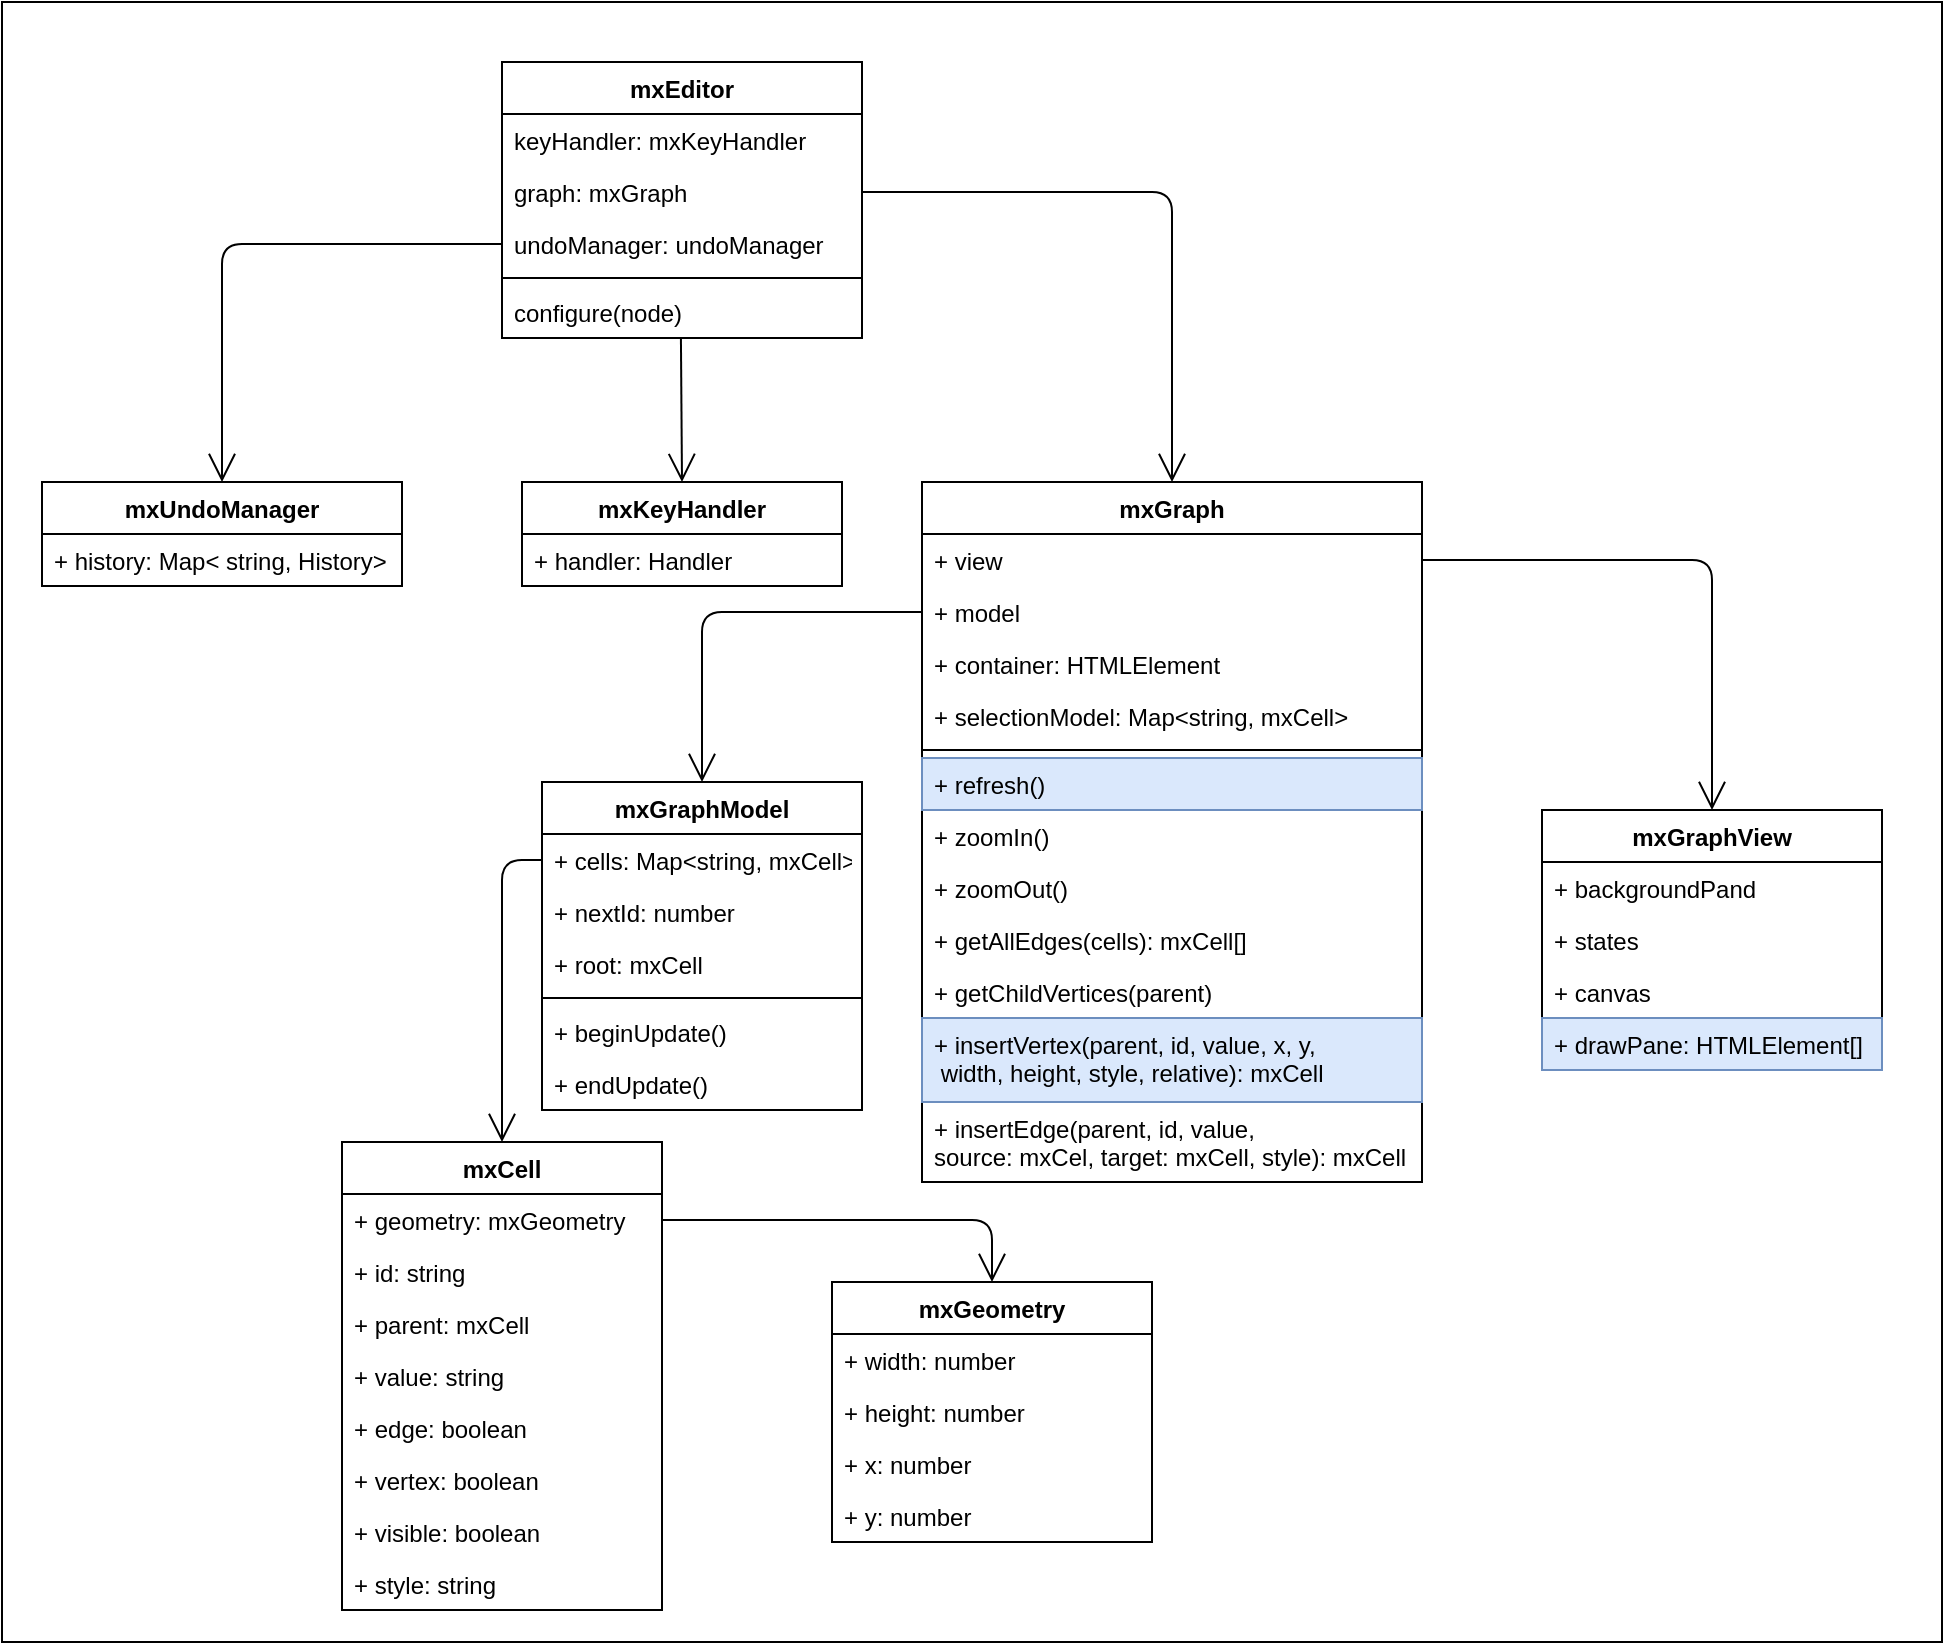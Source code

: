 <mxfile version="13.10.0" type="embed" pages="2">
    <diagram id="SYcHsaDEiGe8Jxj6V00H" name="mxGraph">
        <mxGraphModel dx="1904" dy="1549" grid="1" gridSize="10" guides="1" tooltips="1" connect="1" arrows="1" fold="1" page="1" pageScale="1" pageWidth="850" pageHeight="1100" math="0" shadow="0">
            <root>
                <mxCell id="0"/>
                <mxCell id="1" parent="0"/>
                <mxCell id="75" value="" style="rounded=0;whiteSpace=wrap;html=1;" parent="1" vertex="1">
                    <mxGeometry x="-150" y="-170" width="970" height="820" as="geometry"/>
                </mxCell>
                <mxCell id="2" value="mxGraph" style="swimlane;fontStyle=1;align=center;verticalAlign=top;childLayout=stackLayout;horizontal=1;startSize=26;horizontalStack=0;resizeParent=1;resizeParentMax=0;resizeLast=0;collapsible=1;marginBottom=0;" parent="1" vertex="1">
                    <mxGeometry x="310" y="70" width="250" height="350" as="geometry"/>
                </mxCell>
                <mxCell id="30" value="+ view" style="text;strokeColor=none;fillColor=none;align=left;verticalAlign=top;spacingLeft=4;spacingRight=4;overflow=hidden;rotatable=0;points=[[0,0.5],[1,0.5]];portConstraint=eastwest;" parent="2" vertex="1">
                    <mxGeometry y="26" width="250" height="26" as="geometry"/>
                </mxCell>
                <mxCell id="3" value="+ model" style="text;strokeColor=none;fillColor=none;align=left;verticalAlign=top;spacingLeft=4;spacingRight=4;overflow=hidden;rotatable=0;points=[[0,0.5],[1,0.5]];portConstraint=eastwest;" parent="2" vertex="1">
                    <mxGeometry y="52" width="250" height="26" as="geometry"/>
                </mxCell>
                <mxCell id="33" value="+ container: HTMLElement" style="text;strokeColor=none;fillColor=none;align=left;verticalAlign=top;spacingLeft=4;spacingRight=4;overflow=hidden;rotatable=0;points=[[0,0.5],[1,0.5]];portConstraint=eastwest;" parent="2" vertex="1">
                    <mxGeometry y="78" width="250" height="26" as="geometry"/>
                </mxCell>
                <mxCell id="34" value="+ selectionModel: Map&lt;string, mxCell&gt;" style="text;strokeColor=none;fillColor=none;align=left;verticalAlign=top;spacingLeft=4;spacingRight=4;overflow=hidden;rotatable=0;points=[[0,0.5],[1,0.5]];portConstraint=eastwest;" parent="2" vertex="1">
                    <mxGeometry y="104" width="250" height="26" as="geometry"/>
                </mxCell>
                <mxCell id="4" value="" style="line;strokeWidth=1;fillColor=none;align=left;verticalAlign=middle;spacingTop=-1;spacingLeft=3;spacingRight=3;rotatable=0;labelPosition=right;points=[];portConstraint=eastwest;" parent="2" vertex="1">
                    <mxGeometry y="130" width="250" height="8" as="geometry"/>
                </mxCell>
                <mxCell id="5" value="+ refresh()" style="text;strokeColor=#6c8ebf;fillColor=#dae8fc;align=left;verticalAlign=top;spacingLeft=4;spacingRight=4;overflow=hidden;rotatable=0;points=[[0,0.5],[1,0.5]];portConstraint=eastwest;" parent="2" vertex="1">
                    <mxGeometry y="138" width="250" height="26" as="geometry"/>
                </mxCell>
                <mxCell id="35" value="+ zoomIn()" style="text;strokeColor=none;fillColor=none;align=left;verticalAlign=top;spacingLeft=4;spacingRight=4;overflow=hidden;rotatable=0;points=[[0,0.5],[1,0.5]];portConstraint=eastwest;" parent="2" vertex="1">
                    <mxGeometry y="164" width="250" height="26" as="geometry"/>
                </mxCell>
                <mxCell id="36" value="+ zoomOut()" style="text;strokeColor=none;fillColor=none;align=left;verticalAlign=top;spacingLeft=4;spacingRight=4;overflow=hidden;rotatable=0;points=[[0,0.5],[1,0.5]];portConstraint=eastwest;" parent="2" vertex="1">
                    <mxGeometry y="190" width="250" height="26" as="geometry"/>
                </mxCell>
                <mxCell id="37" value="+ getAllEdges(cells): mxCell[]" style="text;strokeColor=none;fillColor=none;align=left;verticalAlign=top;spacingLeft=4;spacingRight=4;overflow=hidden;rotatable=0;points=[[0,0.5],[1,0.5]];portConstraint=eastwest;" parent="2" vertex="1">
                    <mxGeometry y="216" width="250" height="26" as="geometry"/>
                </mxCell>
                <mxCell id="38" value="+ getChildVertices(parent)" style="text;strokeColor=none;fillColor=none;align=left;verticalAlign=top;spacingLeft=4;spacingRight=4;overflow=hidden;rotatable=0;points=[[0,0.5],[1,0.5]];portConstraint=eastwest;" parent="2" vertex="1">
                    <mxGeometry y="242" width="250" height="26" as="geometry"/>
                </mxCell>
                <mxCell id="39" value="+ insertVertex(parent, id, value, x, y,&#10; width, height, style, relative): mxCell" style="text;strokeColor=#6c8ebf;fillColor=#dae8fc;align=left;verticalAlign=top;spacingLeft=4;spacingRight=4;overflow=hidden;rotatable=0;points=[[0,0.5],[1,0.5]];portConstraint=eastwest;" parent="2" vertex="1">
                    <mxGeometry y="268" width="250" height="42" as="geometry"/>
                </mxCell>
                <mxCell id="40" value="+ insertEdge(parent, id, value, &#10;source: mxCel, target: mxCell, style): mxCell" style="text;strokeColor=none;fillColor=none;align=left;verticalAlign=top;spacingLeft=4;spacingRight=4;overflow=hidden;rotatable=0;points=[[0,0.5],[1,0.5]];portConstraint=eastwest;" parent="2" vertex="1">
                    <mxGeometry y="310" width="250" height="40" as="geometry"/>
                </mxCell>
                <mxCell id="6" value="mxEditor" style="swimlane;fontStyle=1;align=center;verticalAlign=top;childLayout=stackLayout;horizontal=1;startSize=26;horizontalStack=0;resizeParent=1;resizeParentMax=0;resizeLast=0;collapsible=1;marginBottom=0;" parent="1" vertex="1">
                    <mxGeometry x="100" y="-140" width="180" height="138" as="geometry"/>
                </mxCell>
                <mxCell id="7" value="keyHandler: mxKeyHandler" style="text;strokeColor=none;fillColor=none;align=left;verticalAlign=top;spacingLeft=4;spacingRight=4;overflow=hidden;rotatable=0;points=[[0,0.5],[1,0.5]];portConstraint=eastwest;" parent="6" vertex="1">
                    <mxGeometry y="26" width="180" height="26" as="geometry"/>
                </mxCell>
                <mxCell id="71" value="graph: mxGraph" style="text;strokeColor=none;fillColor=none;align=left;verticalAlign=top;spacingLeft=4;spacingRight=4;overflow=hidden;rotatable=0;points=[[0,0.5],[1,0.5]];portConstraint=eastwest;" parent="6" vertex="1">
                    <mxGeometry y="52" width="180" height="26" as="geometry"/>
                </mxCell>
                <mxCell id="70" value="undoManager: undoManager" style="text;strokeColor=none;fillColor=none;align=left;verticalAlign=top;spacingLeft=4;spacingRight=4;overflow=hidden;rotatable=0;points=[[0,0.5],[1,0.5]];portConstraint=eastwest;" parent="6" vertex="1">
                    <mxGeometry y="78" width="180" height="26" as="geometry"/>
                </mxCell>
                <mxCell id="8" value="" style="line;strokeWidth=1;fillColor=none;align=left;verticalAlign=middle;spacingTop=-1;spacingLeft=3;spacingRight=3;rotatable=0;labelPosition=right;points=[];portConstraint=eastwest;" parent="6" vertex="1">
                    <mxGeometry y="104" width="180" height="8" as="geometry"/>
                </mxCell>
                <mxCell id="74" value="configure(node)" style="text;strokeColor=none;fillColor=none;align=left;verticalAlign=top;spacingLeft=4;spacingRight=4;overflow=hidden;rotatable=0;points=[[0,0.5],[1,0.5]];portConstraint=eastwest;" parent="6" vertex="1">
                    <mxGeometry y="112" width="180" height="26" as="geometry"/>
                </mxCell>
                <mxCell id="10" value="mxGraphView" style="swimlane;fontStyle=1;align=center;verticalAlign=top;childLayout=stackLayout;horizontal=1;startSize=26;horizontalStack=0;resizeParent=1;resizeParentMax=0;resizeLast=0;collapsible=1;marginBottom=0;" parent="1" vertex="1">
                    <mxGeometry x="620" y="234" width="170" height="130" as="geometry"/>
                </mxCell>
                <mxCell id="11" value="+ backgroundPand" style="text;strokeColor=none;fillColor=none;align=left;verticalAlign=top;spacingLeft=4;spacingRight=4;overflow=hidden;rotatable=0;points=[[0,0.5],[1,0.5]];portConstraint=eastwest;" parent="10" vertex="1">
                    <mxGeometry y="26" width="170" height="26" as="geometry"/>
                </mxCell>
                <mxCell id="67" value="+ states" style="text;strokeColor=none;fillColor=none;align=left;verticalAlign=top;spacingLeft=4;spacingRight=4;overflow=hidden;rotatable=0;points=[[0,0.5],[1,0.5]];portConstraint=eastwest;" parent="10" vertex="1">
                    <mxGeometry y="52" width="170" height="26" as="geometry"/>
                </mxCell>
                <mxCell id="65" value="+ canvas" style="text;strokeColor=none;fillColor=none;align=left;verticalAlign=top;spacingLeft=4;spacingRight=4;overflow=hidden;rotatable=0;points=[[0,0.5],[1,0.5]];portConstraint=eastwest;" parent="10" vertex="1">
                    <mxGeometry y="78" width="170" height="26" as="geometry"/>
                </mxCell>
                <mxCell id="66" value="+ drawPane: HTMLElement[]" style="text;strokeColor=#6c8ebf;fillColor=#dae8fc;align=left;verticalAlign=top;spacingLeft=4;spacingRight=4;overflow=hidden;rotatable=0;points=[[0,0.5],[1,0.5]];portConstraint=eastwest;" parent="10" vertex="1">
                    <mxGeometry y="104" width="170" height="26" as="geometry"/>
                </mxCell>
                <mxCell id="14" value="mxGraphModel" style="swimlane;fontStyle=1;align=center;verticalAlign=top;childLayout=stackLayout;horizontal=1;startSize=26;horizontalStack=0;resizeParent=1;resizeParentMax=0;resizeLast=0;collapsible=1;marginBottom=0;" parent="1" vertex="1">
                    <mxGeometry x="120" y="220" width="160" height="164" as="geometry"/>
                </mxCell>
                <mxCell id="15" value="+ cells: Map&lt;string, mxCell&gt;" style="text;strokeColor=none;fillColor=none;align=left;verticalAlign=top;spacingLeft=4;spacingRight=4;overflow=hidden;rotatable=0;points=[[0,0.5],[1,0.5]];portConstraint=eastwest;" parent="14" vertex="1">
                    <mxGeometry y="26" width="160" height="26" as="geometry"/>
                </mxCell>
                <mxCell id="41" value="+ nextId: number" style="text;strokeColor=none;fillColor=none;align=left;verticalAlign=top;spacingLeft=4;spacingRight=4;overflow=hidden;rotatable=0;points=[[0,0.5],[1,0.5]];portConstraint=eastwest;" parent="14" vertex="1">
                    <mxGeometry y="52" width="160" height="26" as="geometry"/>
                </mxCell>
                <mxCell id="42" value="+ root: mxCell" style="text;strokeColor=none;fillColor=none;align=left;verticalAlign=top;spacingLeft=4;spacingRight=4;overflow=hidden;rotatable=0;points=[[0,0.5],[1,0.5]];portConstraint=eastwest;" parent="14" vertex="1">
                    <mxGeometry y="78" width="160" height="26" as="geometry"/>
                </mxCell>
                <mxCell id="16" value="" style="line;strokeWidth=1;fillColor=none;align=left;verticalAlign=middle;spacingTop=-1;spacingLeft=3;spacingRight=3;rotatable=0;labelPosition=right;points=[];portConstraint=eastwest;" parent="14" vertex="1">
                    <mxGeometry y="104" width="160" height="8" as="geometry"/>
                </mxCell>
                <mxCell id="17" value="+ beginUpdate()" style="text;strokeColor=none;fillColor=none;align=left;verticalAlign=top;spacingLeft=4;spacingRight=4;overflow=hidden;rotatable=0;points=[[0,0.5],[1,0.5]];portConstraint=eastwest;" parent="14" vertex="1">
                    <mxGeometry y="112" width="160" height="26" as="geometry"/>
                </mxCell>
                <mxCell id="43" value="+ endUpdate()" style="text;strokeColor=none;fillColor=none;align=left;verticalAlign=top;spacingLeft=4;spacingRight=4;overflow=hidden;rotatable=0;points=[[0,0.5],[1,0.5]];portConstraint=eastwest;" parent="14" vertex="1">
                    <mxGeometry y="138" width="160" height="26" as="geometry"/>
                </mxCell>
                <mxCell id="18" value="mxGeometry" style="swimlane;fontStyle=1;align=center;verticalAlign=top;childLayout=stackLayout;horizontal=1;startSize=26;horizontalStack=0;resizeParent=1;resizeParentMax=0;resizeLast=0;collapsible=1;marginBottom=0;" parent="1" vertex="1">
                    <mxGeometry x="265" y="470" width="160" height="130" as="geometry"/>
                </mxCell>
                <mxCell id="19" value="+ width: number" style="text;strokeColor=none;fillColor=none;align=left;verticalAlign=top;spacingLeft=4;spacingRight=4;overflow=hidden;rotatable=0;points=[[0,0.5],[1,0.5]];portConstraint=eastwest;" parent="18" vertex="1">
                    <mxGeometry y="26" width="160" height="26" as="geometry"/>
                </mxCell>
                <mxCell id="29" value="+ height: number" style="text;strokeColor=none;fillColor=none;align=left;verticalAlign=top;spacingLeft=4;spacingRight=4;overflow=hidden;rotatable=0;points=[[0,0.5],[1,0.5]];portConstraint=eastwest;" parent="18" vertex="1">
                    <mxGeometry y="52" width="160" height="26" as="geometry"/>
                </mxCell>
                <mxCell id="28" value="+ x: number" style="text;strokeColor=none;fillColor=none;align=left;verticalAlign=top;spacingLeft=4;spacingRight=4;overflow=hidden;rotatable=0;points=[[0,0.5],[1,0.5]];portConstraint=eastwest;" parent="18" vertex="1">
                    <mxGeometry y="78" width="160" height="26" as="geometry"/>
                </mxCell>
                <mxCell id="27" value="+ y: number" style="text;strokeColor=none;fillColor=none;align=left;verticalAlign=top;spacingLeft=4;spacingRight=4;overflow=hidden;rotatable=0;points=[[0,0.5],[1,0.5]];portConstraint=eastwest;" parent="18" vertex="1">
                    <mxGeometry y="104" width="160" height="26" as="geometry"/>
                </mxCell>
                <mxCell id="22" value="" style="endArrow=open;endFill=1;endSize=12;html=1;exitX=0;exitY=0.5;exitDx=0;exitDy=0;entryX=0.5;entryY=0;entryDx=0;entryDy=0;" parent="1" source="15" target="23" edge="1">
                    <mxGeometry width="160" relative="1" as="geometry">
                        <mxPoint x="340" y="210" as="sourcePoint"/>
                        <mxPoint x="500" y="210" as="targetPoint"/>
                        <Array as="points">
                            <mxPoint x="100" y="259"/>
                        </Array>
                    </mxGeometry>
                </mxCell>
                <mxCell id="23" value="mxCell" style="swimlane;fontStyle=1;align=center;verticalAlign=top;childLayout=stackLayout;horizontal=1;startSize=26;horizontalStack=0;resizeParent=1;resizeParentMax=0;resizeLast=0;collapsible=1;marginBottom=0;" parent="1" vertex="1">
                    <mxGeometry x="20" y="400" width="160" height="234" as="geometry"/>
                </mxCell>
                <mxCell id="55" value="+ geometry: mxGeometry" style="text;strokeColor=none;fillColor=none;align=left;verticalAlign=top;spacingLeft=4;spacingRight=4;overflow=hidden;rotatable=0;points=[[0,0.5],[1,0.5]];portConstraint=eastwest;" parent="23" vertex="1">
                    <mxGeometry y="26" width="160" height="26" as="geometry"/>
                </mxCell>
                <mxCell id="24" value="+ id: string" style="text;strokeColor=none;fillColor=none;align=left;verticalAlign=top;spacingLeft=4;spacingRight=4;overflow=hidden;rotatable=0;points=[[0,0.5],[1,0.5]];portConstraint=eastwest;" parent="23" vertex="1">
                    <mxGeometry y="52" width="160" height="26" as="geometry"/>
                </mxCell>
                <mxCell id="49" value="+ parent: mxCell" style="text;strokeColor=none;fillColor=none;align=left;verticalAlign=top;spacingLeft=4;spacingRight=4;overflow=hidden;rotatable=0;points=[[0,0.5],[1,0.5]];portConstraint=eastwest;" parent="23" vertex="1">
                    <mxGeometry y="78" width="160" height="26" as="geometry"/>
                </mxCell>
                <mxCell id="51" value="+ value: string" style="text;strokeColor=none;fillColor=none;align=left;verticalAlign=top;spacingLeft=4;spacingRight=4;overflow=hidden;rotatable=0;points=[[0,0.5],[1,0.5]];portConstraint=eastwest;" parent="23" vertex="1">
                    <mxGeometry y="104" width="160" height="26" as="geometry"/>
                </mxCell>
                <mxCell id="50" value="+ edge: boolean" style="text;strokeColor=none;fillColor=none;align=left;verticalAlign=top;spacingLeft=4;spacingRight=4;overflow=hidden;rotatable=0;points=[[0,0.5],[1,0.5]];portConstraint=eastwest;" parent="23" vertex="1">
                    <mxGeometry y="130" width="160" height="26" as="geometry"/>
                </mxCell>
                <mxCell id="52" value="+ vertex: boolean" style="text;strokeColor=none;fillColor=none;align=left;verticalAlign=top;spacingLeft=4;spacingRight=4;overflow=hidden;rotatable=0;points=[[0,0.5],[1,0.5]];portConstraint=eastwest;" parent="23" vertex="1">
                    <mxGeometry y="156" width="160" height="26" as="geometry"/>
                </mxCell>
                <mxCell id="53" value="+ visible: boolean" style="text;strokeColor=none;fillColor=none;align=left;verticalAlign=top;spacingLeft=4;spacingRight=4;overflow=hidden;rotatable=0;points=[[0,0.5],[1,0.5]];portConstraint=eastwest;" parent="23" vertex="1">
                    <mxGeometry y="182" width="160" height="26" as="geometry"/>
                </mxCell>
                <mxCell id="54" value="+ style: string" style="text;strokeColor=none;fillColor=none;align=left;verticalAlign=top;spacingLeft=4;spacingRight=4;overflow=hidden;rotatable=0;points=[[0,0.5],[1,0.5]];portConstraint=eastwest;" parent="23" vertex="1">
                    <mxGeometry y="208" width="160" height="26" as="geometry"/>
                </mxCell>
                <mxCell id="31" value="" style="endArrow=open;endFill=1;endSize=12;html=1;exitX=0;exitY=0.5;exitDx=0;exitDy=0;entryX=0.5;entryY=0;entryDx=0;entryDy=0;" parent="1" source="3" target="14" edge="1">
                    <mxGeometry width="160" relative="1" as="geometry">
                        <mxPoint x="370" y="160" as="sourcePoint"/>
                        <mxPoint x="530" y="160" as="targetPoint"/>
                        <Array as="points">
                            <mxPoint x="200" y="135"/>
                        </Array>
                    </mxGeometry>
                </mxCell>
                <mxCell id="32" value="" style="endArrow=open;endFill=1;endSize=12;html=1;exitX=1;exitY=0.5;exitDx=0;exitDy=0;entryX=0.5;entryY=0;entryDx=0;entryDy=0;" parent="1" source="30" target="10" edge="1">
                    <mxGeometry width="160" relative="1" as="geometry">
                        <mxPoint x="320" y="149" as="sourcePoint"/>
                        <mxPoint x="240" y="230" as="targetPoint"/>
                        <Array as="points">
                            <mxPoint x="705" y="109"/>
                        </Array>
                    </mxGeometry>
                </mxCell>
                <mxCell id="56" value="" style="endArrow=open;endFill=1;endSize=12;html=1;exitX=1;exitY=0.5;exitDx=0;exitDy=0;entryX=0.5;entryY=0;entryDx=0;entryDy=0;" parent="1" source="55" target="18" edge="1">
                    <mxGeometry width="160" relative="1" as="geometry">
                        <mxPoint x="130" y="269" as="sourcePoint"/>
                        <mxPoint x="110" y="459" as="targetPoint"/>
                        <Array as="points">
                            <mxPoint x="345" y="439"/>
                        </Array>
                    </mxGeometry>
                </mxCell>
                <mxCell id="57" value="mxKeyHandler" style="swimlane;fontStyle=1;align=center;verticalAlign=top;childLayout=stackLayout;horizontal=1;startSize=26;horizontalStack=0;resizeParent=1;resizeParentMax=0;resizeLast=0;collapsible=1;marginBottom=0;" parent="1" vertex="1">
                    <mxGeometry x="110" y="70" width="160" height="52" as="geometry"/>
                </mxCell>
                <mxCell id="58" value="+ handler: Handler" style="text;strokeColor=none;fillColor=none;align=left;verticalAlign=top;spacingLeft=4;spacingRight=4;overflow=hidden;rotatable=0;points=[[0,0.5],[1,0.5]];portConstraint=eastwest;" parent="57" vertex="1">
                    <mxGeometry y="26" width="160" height="26" as="geometry"/>
                </mxCell>
                <mxCell id="61" value="mxUndoManager" style="swimlane;fontStyle=1;align=center;verticalAlign=top;childLayout=stackLayout;horizontal=1;startSize=26;horizontalStack=0;resizeParent=1;resizeParentMax=0;resizeLast=0;collapsible=1;marginBottom=0;" parent="1" vertex="1">
                    <mxGeometry x="-130" y="70" width="180" height="52" as="geometry"/>
                </mxCell>
                <mxCell id="62" value="+ history: Map&lt; string, History&gt;" style="text;strokeColor=none;fillColor=none;align=left;verticalAlign=top;spacingLeft=4;spacingRight=4;overflow=hidden;rotatable=0;points=[[0,0.5],[1,0.5]];portConstraint=eastwest;" parent="61" vertex="1">
                    <mxGeometry y="26" width="180" height="26" as="geometry"/>
                </mxCell>
                <mxCell id="68" value="" style="endArrow=open;endFill=1;endSize=12;html=1;exitX=0;exitY=0.5;exitDx=0;exitDy=0;entryX=0.5;entryY=0;entryDx=0;entryDy=0;" parent="1" source="70" target="61" edge="1">
                    <mxGeometry width="160" relative="1" as="geometry">
                        <mxPoint x="320" y="145" as="sourcePoint"/>
                        <mxPoint x="210" y="230" as="targetPoint"/>
                        <Array as="points">
                            <mxPoint x="-40" y="-49"/>
                            <mxPoint x="-40" y="40"/>
                        </Array>
                    </mxGeometry>
                </mxCell>
                <mxCell id="69" value="" style="endArrow=open;endFill=1;endSize=12;html=1;exitX=0.497;exitY=0.994;exitDx=0;exitDy=0;entryX=0.5;entryY=0;entryDx=0;entryDy=0;exitPerimeter=0;" parent="1" target="57" edge="1">
                    <mxGeometry width="160" relative="1" as="geometry">
                        <mxPoint x="189.46" y="-2.156" as="sourcePoint"/>
                        <mxPoint x="-30" y="80" as="targetPoint"/>
                        <Array as="points"/>
                    </mxGeometry>
                </mxCell>
                <mxCell id="72" value="" style="endArrow=open;endFill=1;endSize=12;html=1;exitX=1;exitY=0.5;exitDx=0;exitDy=0;entryX=0.5;entryY=0;entryDx=0;entryDy=0;" parent="1" source="71" target="2" edge="1">
                    <mxGeometry width="160" relative="1" as="geometry">
                        <mxPoint x="110" y="-39" as="sourcePoint"/>
                        <mxPoint x="-30" y="80" as="targetPoint"/>
                        <Array as="points">
                            <mxPoint x="435" y="-75"/>
                        </Array>
                    </mxGeometry>
                </mxCell>
            </root>
        </mxGraphModel>
    </diagram>
    <diagram id="D7jjwmCtyQO7mcpixFa5" name="UIComponent">
        <mxGraphModel dx="842" dy="449" grid="1" gridSize="10" guides="1" tooltips="1" connect="1" arrows="1" fold="1" page="1" pageScale="1" pageWidth="850" pageHeight="1100" math="0" shadow="0">
            <root>
                <mxCell id="7hmvKt4VNpJ26NeqFrFM-0"/>
                <mxCell id="7hmvKt4VNpJ26NeqFrFM-1" parent="7hmvKt4VNpJ26NeqFrFM-0"/>
                <mxCell id="7hmvKt4VNpJ26NeqFrFM-2" value="UIComponent" style="swimlane;fontStyle=1;align=center;verticalAlign=top;childLayout=stackLayout;horizontal=1;startSize=26;horizontalStack=0;resizeParent=1;resizeParentMax=0;resizeLast=0;collapsible=1;marginBottom=0;" parent="7hmvKt4VNpJ26NeqFrFM-1" vertex="1">
                    <mxGeometry x="300" y="80" width="160" height="52" as="geometry"/>
                </mxCell>
                <mxCell id="7hmvKt4VNpJ26NeqFrFM-3" value="+ field: type" style="text;strokeColor=none;fillColor=none;align=left;verticalAlign=top;spacingLeft=4;spacingRight=4;overflow=hidden;rotatable=0;points=[[0,0.5],[1,0.5]];portConstraint=eastwest;" parent="7hmvKt4VNpJ26NeqFrFM-2" vertex="1">
                    <mxGeometry y="26" width="160" height="26" as="geometry"/>
                </mxCell>
                <mxCell id="7hmvKt4VNpJ26NeqFrFM-6" value="CompositeComponent" style="swimlane;fontStyle=1;align=center;verticalAlign=top;childLayout=stackLayout;horizontal=1;startSize=26;horizontalStack=0;resizeParent=1;resizeParentMax=0;resizeLast=0;collapsible=1;marginBottom=0;" parent="7hmvKt4VNpJ26NeqFrFM-1" vertex="1">
                    <mxGeometry x="130" y="190" width="190" height="86" as="geometry"/>
                </mxCell>
                <mxCell id="7hmvKt4VNpJ26NeqFrFM-7" value="+ componentList: UIComponent[]" style="text;strokeColor=none;fillColor=none;align=left;verticalAlign=top;spacingLeft=4;spacingRight=4;overflow=hidden;rotatable=0;points=[[0,0.5],[1,0.5]];portConstraint=eastwest;" parent="7hmvKt4VNpJ26NeqFrFM-6" vertex="1">
                    <mxGeometry y="26" width="190" height="26" as="geometry"/>
                </mxCell>
                <mxCell id="7hmvKt4VNpJ26NeqFrFM-8" value="" style="line;strokeWidth=1;fillColor=none;align=left;verticalAlign=middle;spacingTop=-1;spacingLeft=3;spacingRight=3;rotatable=0;labelPosition=right;points=[];portConstraint=eastwest;" parent="7hmvKt4VNpJ26NeqFrFM-6" vertex="1">
                    <mxGeometry y="52" width="190" height="8" as="geometry"/>
                </mxCell>
                <mxCell id="7hmvKt4VNpJ26NeqFrFM-9" value="+ method(type): type" style="text;strokeColor=none;fillColor=none;align=left;verticalAlign=top;spacingLeft=4;spacingRight=4;overflow=hidden;rotatable=0;points=[[0,0.5],[1,0.5]];portConstraint=eastwest;" parent="7hmvKt4VNpJ26NeqFrFM-6" vertex="1">
                    <mxGeometry y="60" width="190" height="26" as="geometry"/>
                </mxCell>
                <mxCell id="7hmvKt4VNpJ26NeqFrFM-10" value="BasicComponent" style="swimlane;fontStyle=1;align=center;verticalAlign=top;childLayout=stackLayout;horizontal=1;startSize=26;horizontalStack=0;resizeParent=1;resizeParentMax=0;resizeLast=0;collapsible=1;marginBottom=0;" parent="7hmvKt4VNpJ26NeqFrFM-1" vertex="1">
                    <mxGeometry x="430" y="190" width="160" height="104" as="geometry"/>
                </mxCell>
                <mxCell id="7hmvKt4VNpJ26NeqFrFM-11" value="+ id: string" style="text;strokeColor=none;fillColor=none;align=left;verticalAlign=top;spacingLeft=4;spacingRight=4;overflow=hidden;rotatable=0;points=[[0,0.5],[1,0.5]];portConstraint=eastwest;" parent="7hmvKt4VNpJ26NeqFrFM-10" vertex="1">
                    <mxGeometry y="26" width="160" height="26" as="geometry"/>
                </mxCell>
                <mxCell id="7hmvKt4VNpJ26NeqFrFM-34" value="+ selector: string" style="text;strokeColor=none;fillColor=none;align=left;verticalAlign=top;spacingLeft=4;spacingRight=4;overflow=hidden;rotatable=0;points=[[0,0.5],[1,0.5]];portConstraint=eastwest;" parent="7hmvKt4VNpJ26NeqFrFM-10" vertex="1">
                    <mxGeometry y="52" width="160" height="26" as="geometry"/>
                </mxCell>
                <mxCell id="7hmvKt4VNpJ26NeqFrFM-35" value="+ geometry: mxGeometry" style="text;strokeColor=none;fillColor=none;align=left;verticalAlign=top;spacingLeft=4;spacingRight=4;overflow=hidden;rotatable=0;points=[[0,0.5],[1,0.5]];portConstraint=eastwest;" parent="7hmvKt4VNpJ26NeqFrFM-10" vertex="1">
                    <mxGeometry y="78" width="160" height="26" as="geometry"/>
                </mxCell>
                <mxCell id="7hmvKt4VNpJ26NeqFrFM-14" value="ButtonComponent" style="swimlane;fontStyle=1;align=center;verticalAlign=top;childLayout=stackLayout;horizontal=1;startSize=26;horizontalStack=0;resizeParent=1;resizeParentMax=0;resizeLast=0;collapsible=1;marginBottom=0;" parent="7hmvKt4VNpJ26NeqFrFM-1" vertex="1">
                    <mxGeometry x="490" y="340" width="160" height="86" as="geometry"/>
                </mxCell>
                <mxCell id="7hmvKt4VNpJ26NeqFrFM-15" value="+ field: type" style="text;strokeColor=none;fillColor=none;align=left;verticalAlign=top;spacingLeft=4;spacingRight=4;overflow=hidden;rotatable=0;points=[[0,0.5],[1,0.5]];portConstraint=eastwest;" parent="7hmvKt4VNpJ26NeqFrFM-14" vertex="1">
                    <mxGeometry y="26" width="160" height="26" as="geometry"/>
                </mxCell>
                <mxCell id="7hmvKt4VNpJ26NeqFrFM-16" value="" style="line;strokeWidth=1;fillColor=none;align=left;verticalAlign=middle;spacingTop=-1;spacingLeft=3;spacingRight=3;rotatable=0;labelPosition=right;points=[];portConstraint=eastwest;" parent="7hmvKt4VNpJ26NeqFrFM-14" vertex="1">
                    <mxGeometry y="52" width="160" height="8" as="geometry"/>
                </mxCell>
                <mxCell id="7hmvKt4VNpJ26NeqFrFM-17" value="+ method(type): type" style="text;strokeColor=none;fillColor=none;align=left;verticalAlign=top;spacingLeft=4;spacingRight=4;overflow=hidden;rotatable=0;points=[[0,0.5],[1,0.5]];portConstraint=eastwest;" parent="7hmvKt4VNpJ26NeqFrFM-14" vertex="1">
                    <mxGeometry y="60" width="160" height="26" as="geometry"/>
                </mxCell>
                <mxCell id="7hmvKt4VNpJ26NeqFrFM-18" value="FromComponent" style="swimlane;fontStyle=1;align=center;verticalAlign=top;childLayout=stackLayout;horizontal=1;startSize=26;horizontalStack=0;resizeParent=1;resizeParentMax=0;resizeLast=0;collapsible=1;marginBottom=0;" parent="7hmvKt4VNpJ26NeqFrFM-1" vertex="1">
                    <mxGeometry x="100" y="330" width="160" height="86" as="geometry"/>
                </mxCell>
                <mxCell id="7hmvKt4VNpJ26NeqFrFM-19" value="+ field: type" style="text;strokeColor=none;fillColor=none;align=left;verticalAlign=top;spacingLeft=4;spacingRight=4;overflow=hidden;rotatable=0;points=[[0,0.5],[1,0.5]];portConstraint=eastwest;" parent="7hmvKt4VNpJ26NeqFrFM-18" vertex="1">
                    <mxGeometry y="26" width="160" height="26" as="geometry"/>
                </mxCell>
                <mxCell id="7hmvKt4VNpJ26NeqFrFM-20" value="" style="line;strokeWidth=1;fillColor=none;align=left;verticalAlign=middle;spacingTop=-1;spacingLeft=3;spacingRight=3;rotatable=0;labelPosition=right;points=[];portConstraint=eastwest;" parent="7hmvKt4VNpJ26NeqFrFM-18" vertex="1">
                    <mxGeometry y="52" width="160" height="8" as="geometry"/>
                </mxCell>
                <mxCell id="7hmvKt4VNpJ26NeqFrFM-21" value="+ method(type): type" style="text;strokeColor=none;fillColor=none;align=left;verticalAlign=top;spacingLeft=4;spacingRight=4;overflow=hidden;rotatable=0;points=[[0,0.5],[1,0.5]];portConstraint=eastwest;" parent="7hmvKt4VNpJ26NeqFrFM-18" vertex="1">
                    <mxGeometry y="60" width="160" height="26" as="geometry"/>
                </mxCell>
                <mxCell id="7hmvKt4VNpJ26NeqFrFM-22" value="TableComponent" style="swimlane;fontStyle=1;align=center;verticalAlign=top;childLayout=stackLayout;horizontal=1;startSize=26;horizontalStack=0;resizeParent=1;resizeParentMax=0;resizeLast=0;collapsible=1;marginBottom=0;" parent="7hmvKt4VNpJ26NeqFrFM-1" vertex="1">
                    <mxGeometry x="680" y="340" width="160" height="86" as="geometry"/>
                </mxCell>
                <mxCell id="7hmvKt4VNpJ26NeqFrFM-23" value="+ field: type" style="text;strokeColor=none;fillColor=none;align=left;verticalAlign=top;spacingLeft=4;spacingRight=4;overflow=hidden;rotatable=0;points=[[0,0.5],[1,0.5]];portConstraint=eastwest;" parent="7hmvKt4VNpJ26NeqFrFM-22" vertex="1">
                    <mxGeometry y="26" width="160" height="26" as="geometry"/>
                </mxCell>
                <mxCell id="7hmvKt4VNpJ26NeqFrFM-24" value="" style="line;strokeWidth=1;fillColor=none;align=left;verticalAlign=middle;spacingTop=-1;spacingLeft=3;spacingRight=3;rotatable=0;labelPosition=right;points=[];portConstraint=eastwest;" parent="7hmvKt4VNpJ26NeqFrFM-22" vertex="1">
                    <mxGeometry y="52" width="160" height="8" as="geometry"/>
                </mxCell>
                <mxCell id="7hmvKt4VNpJ26NeqFrFM-25" value="+ method(type): type" style="text;strokeColor=none;fillColor=none;align=left;verticalAlign=top;spacingLeft=4;spacingRight=4;overflow=hidden;rotatable=0;points=[[0,0.5],[1,0.5]];portConstraint=eastwest;" parent="7hmvKt4VNpJ26NeqFrFM-22" vertex="1">
                    <mxGeometry y="60" width="160" height="26" as="geometry"/>
                </mxCell>
                <mxCell id="7hmvKt4VNpJ26NeqFrFM-26" value="InputComponent" style="swimlane;fontStyle=1;align=center;verticalAlign=top;childLayout=stackLayout;horizontal=1;startSize=26;horizontalStack=0;resizeParent=1;resizeParentMax=0;resizeLast=0;collapsible=1;marginBottom=0;" parent="7hmvKt4VNpJ26NeqFrFM-1" vertex="1">
                    <mxGeometry x="310" y="340" width="160" height="86" as="geometry"/>
                </mxCell>
                <mxCell id="7hmvKt4VNpJ26NeqFrFM-27" value="+ field: type" style="text;strokeColor=none;fillColor=none;align=left;verticalAlign=top;spacingLeft=4;spacingRight=4;overflow=hidden;rotatable=0;points=[[0,0.5],[1,0.5]];portConstraint=eastwest;" parent="7hmvKt4VNpJ26NeqFrFM-26" vertex="1">
                    <mxGeometry y="26" width="160" height="26" as="geometry"/>
                </mxCell>
                <mxCell id="7hmvKt4VNpJ26NeqFrFM-28" value="" style="line;strokeWidth=1;fillColor=none;align=left;verticalAlign=middle;spacingTop=-1;spacingLeft=3;spacingRight=3;rotatable=0;labelPosition=right;points=[];portConstraint=eastwest;" parent="7hmvKt4VNpJ26NeqFrFM-26" vertex="1">
                    <mxGeometry y="52" width="160" height="8" as="geometry"/>
                </mxCell>
                <mxCell id="7hmvKt4VNpJ26NeqFrFM-29" value="+ method(type): type" style="text;strokeColor=none;fillColor=none;align=left;verticalAlign=top;spacingLeft=4;spacingRight=4;overflow=hidden;rotatable=0;points=[[0,0.5],[1,0.5]];portConstraint=eastwest;" parent="7hmvKt4VNpJ26NeqFrFM-26" vertex="1">
                    <mxGeometry y="60" width="160" height="26" as="geometry"/>
                </mxCell>
                <mxCell id="7hmvKt4VNpJ26NeqFrFM-31" value="Extends" style="endArrow=block;endSize=16;endFill=0;html=1;fontStyle=0;noLabel=1;fontColor=none;exitX=0.5;exitY=0;exitDx=0;exitDy=0;" parent="7hmvKt4VNpJ26NeqFrFM-1" source="7hmvKt4VNpJ26NeqFrFM-6" edge="1">
                    <mxGeometry width="160" relative="1" as="geometry">
                        <mxPoint x="470" y="200" as="sourcePoint"/>
                        <mxPoint x="380" y="130" as="targetPoint"/>
                        <Array as="points">
                            <mxPoint x="225" y="170"/>
                            <mxPoint x="380" y="170"/>
                        </Array>
                    </mxGeometry>
                </mxCell>
                <mxCell id="7hmvKt4VNpJ26NeqFrFM-32" value="Extends" style="endArrow=block;endSize=16;endFill=0;html=1;fontStyle=0;noLabel=1;fontColor=none;exitX=0.544;exitY=-0.006;exitDx=0;exitDy=0;exitPerimeter=0;entryX=0.502;entryY=0.968;entryDx=0;entryDy=0;entryPerimeter=0;" parent="7hmvKt4VNpJ26NeqFrFM-1" source="7hmvKt4VNpJ26NeqFrFM-10" target="7hmvKt4VNpJ26NeqFrFM-3" edge="1">
                    <mxGeometry width="160" relative="1" as="geometry">
                        <mxPoint x="250" y="190" as="sourcePoint"/>
                        <mxPoint x="380" y="136" as="targetPoint"/>
                        <Array as="points">
                            <mxPoint x="517" y="170"/>
                            <mxPoint x="380" y="170"/>
                        </Array>
                    </mxGeometry>
                </mxCell>
                <mxCell id="7hmvKt4VNpJ26NeqFrFM-33" value="" style="endArrow=diamondThin;endFill=1;endSize=24;html=1;fontColor=none;entryX=0;entryY=0.5;entryDx=0;entryDy=0;exitX=0.5;exitY=0;exitDx=0;exitDy=0;" parent="7hmvKt4VNpJ26NeqFrFM-1" source="7hmvKt4VNpJ26NeqFrFM-2" target="7hmvKt4VNpJ26NeqFrFM-7" edge="1">
                    <mxGeometry width="160" relative="1" as="geometry">
                        <mxPoint x="470" y="200" as="sourcePoint"/>
                        <mxPoint x="630" y="200" as="targetPoint"/>
                        <Array as="points">
                            <mxPoint x="380" y="70"/>
                            <mxPoint x="240" y="70"/>
                            <mxPoint x="100" y="70"/>
                            <mxPoint x="100" y="229"/>
                        </Array>
                    </mxGeometry>
                </mxCell>
                <mxCell id="7hmvKt4VNpJ26NeqFrFM-36" value="Extends" style="endArrow=block;endSize=16;endFill=0;html=1;noLabel=1;fontColor=none;exitX=0.5;exitY=0;exitDx=0;exitDy=0;entryX=0.629;entryY=1.007;entryDx=0;entryDy=0;entryPerimeter=0;" parent="7hmvKt4VNpJ26NeqFrFM-1" source="7hmvKt4VNpJ26NeqFrFM-18" target="7hmvKt4VNpJ26NeqFrFM-9" edge="1">
                    <mxGeometry width="160" relative="1" as="geometry">
                        <mxPoint x="470" y="270" as="sourcePoint"/>
                        <mxPoint x="235" y="279" as="targetPoint"/>
                    </mxGeometry>
                </mxCell>
                <mxCell id="7hmvKt4VNpJ26NeqFrFM-38" value="Extends" style="endArrow=block;endSize=16;endFill=0;html=1;noLabel=1;fontColor=none;exitX=0.5;exitY=0;exitDx=0;exitDy=0;entryX=0.283;entryY=1.083;entryDx=0;entryDy=0;entryPerimeter=0;" parent="7hmvKt4VNpJ26NeqFrFM-1" source="7hmvKt4VNpJ26NeqFrFM-26" target="7hmvKt4VNpJ26NeqFrFM-35" edge="1">
                    <mxGeometry width="160" relative="1" as="geometry">
                        <mxPoint x="190" y="340" as="sourcePoint"/>
                        <mxPoint x="259.51" y="286.182" as="targetPoint"/>
                        <Array as="points"/>
                    </mxGeometry>
                </mxCell>
                <mxCell id="7hmvKt4VNpJ26NeqFrFM-39" value="Extends" style="endArrow=block;endSize=16;endFill=0;html=1;noLabel=1;fontColor=none;exitX=0.5;exitY=0;exitDx=0;exitDy=0;entryX=0.596;entryY=1.019;entryDx=0;entryDy=0;entryPerimeter=0;" parent="7hmvKt4VNpJ26NeqFrFM-1" source="7hmvKt4VNpJ26NeqFrFM-22" target="7hmvKt4VNpJ26NeqFrFM-35" edge="1">
                    <mxGeometry width="160" relative="1" as="geometry">
                        <mxPoint x="400" y="340" as="sourcePoint"/>
                        <mxPoint x="523.68" y="306.158" as="targetPoint"/>
                        <Array as="points">
                            <mxPoint x="760" y="320"/>
                            <mxPoint x="525" y="320"/>
                        </Array>
                    </mxGeometry>
                </mxCell>
                <mxCell id="7hmvKt4VNpJ26NeqFrFM-40" value="Extends" style="endArrow=block;endSize=16;endFill=0;html=1;noLabel=1;fontColor=none;exitX=0.5;exitY=0;exitDx=0;exitDy=0;entryX=0.486;entryY=1.019;entryDx=0;entryDy=0;entryPerimeter=0;" parent="7hmvKt4VNpJ26NeqFrFM-1" source="7hmvKt4VNpJ26NeqFrFM-14" target="7hmvKt4VNpJ26NeqFrFM-35" edge="1">
                    <mxGeometry width="160" relative="1" as="geometry">
                        <mxPoint x="400" y="350" as="sourcePoint"/>
                        <mxPoint x="511" y="300" as="targetPoint"/>
                        <Array as="points">
                            <mxPoint x="511" y="320"/>
                        </Array>
                    </mxGeometry>
                </mxCell>
            </root>
        </mxGraphModel>
    </diagram>
</mxfile>